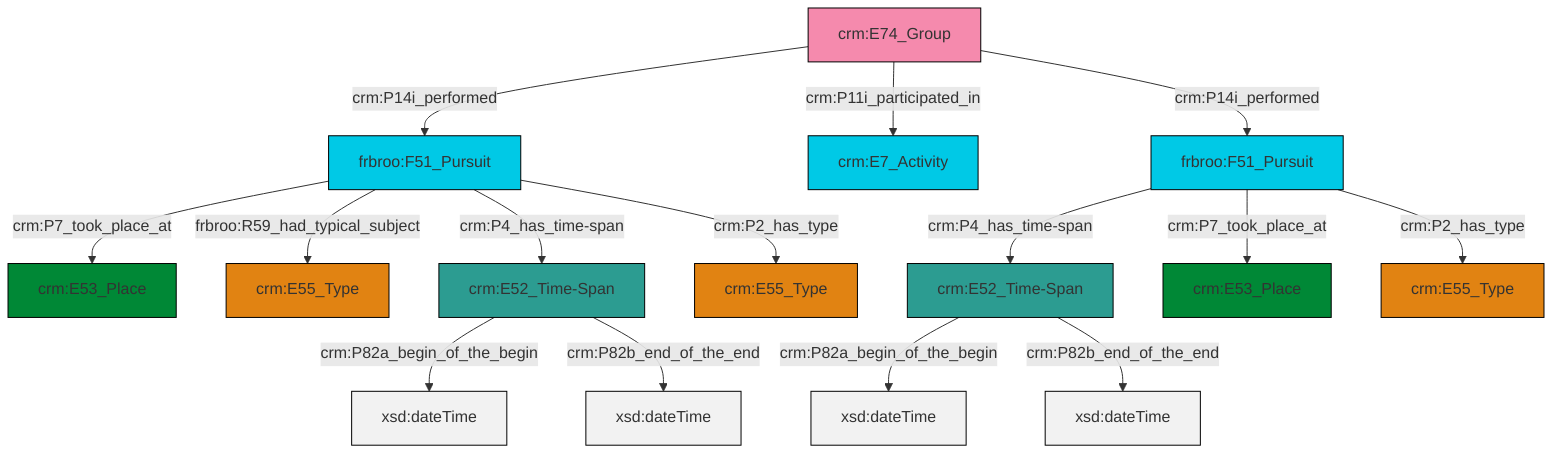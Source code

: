 graph TD
classDef Literal fill:#f2f2f2,stroke:#000000;
classDef CRM_Entity fill:#FFFFFF,stroke:#000000;
classDef Temporal_Entity fill:#00C9E6, stroke:#000000;
classDef Type fill:#E18312, stroke:#000000;
classDef Time-Span fill:#2C9C91, stroke:#000000;
classDef Appellation fill:#FFEB7F, stroke:#000000;
classDef Place fill:#008836, stroke:#000000;
classDef Persistent_Item fill:#B266B2, stroke:#000000;
classDef Conceptual_Object fill:#FFD700, stroke:#000000;
classDef Physical_Thing fill:#D2B48C, stroke:#000000;
classDef Actor fill:#f58aad, stroke:#000000;
classDef PC_Classes fill:#4ce600, stroke:#000000;
classDef Multi fill:#cccccc,stroke:#000000;

0["frbroo:F51_Pursuit"]:::Temporal_Entity -->|crm:P4_has_time-span| 1["crm:E52_Time-Span"]:::Time-Span
4["crm:E52_Time-Span"]:::Time-Span -->|crm:P82a_begin_of_the_begin| 5[xsd:dateTime]:::Literal
0["frbroo:F51_Pursuit"]:::Temporal_Entity -->|crm:P7_took_place_at| 2["crm:E53_Place"]:::Place
9["frbroo:F51_Pursuit"]:::Temporal_Entity -->|crm:P7_took_place_at| 7["crm:E53_Place"]:::Place
1["crm:E52_Time-Span"]:::Time-Span -->|crm:P82a_begin_of_the_begin| 13[xsd:dateTime]:::Literal
9["frbroo:F51_Pursuit"]:::Temporal_Entity -->|frbroo:R59_had_typical_subject| 14["crm:E55_Type"]:::Type
20["crm:E74_Group"]:::Actor -->|crm:P14i_performed| 9["frbroo:F51_Pursuit"]:::Temporal_Entity
20["crm:E74_Group"]:::Actor -->|crm:P11i_participated_in| 21["crm:E7_Activity"]:::Temporal_Entity
9["frbroo:F51_Pursuit"]:::Temporal_Entity -->|crm:P4_has_time-span| 4["crm:E52_Time-Span"]:::Time-Span
4["crm:E52_Time-Span"]:::Time-Span -->|crm:P82b_end_of_the_end| 22[xsd:dateTime]:::Literal
0["frbroo:F51_Pursuit"]:::Temporal_Entity -->|crm:P2_has_type| 10["crm:E55_Type"]:::Type
9["frbroo:F51_Pursuit"]:::Temporal_Entity -->|crm:P2_has_type| 18["crm:E55_Type"]:::Type
1["crm:E52_Time-Span"]:::Time-Span -->|crm:P82b_end_of_the_end| 26[xsd:dateTime]:::Literal
20["crm:E74_Group"]:::Actor -->|crm:P14i_performed| 0["frbroo:F51_Pursuit"]:::Temporal_Entity